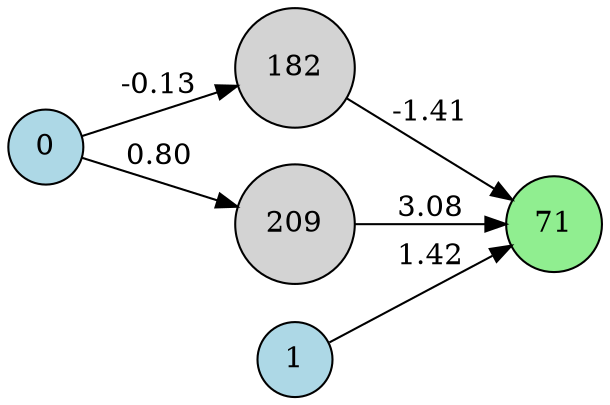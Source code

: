 digraph neat {
  rankdir=LR;
  node [shape=circle];
  node0 [label="0", style=filled, fillcolor=lightblue];
  node1 [label="1", style=filled, fillcolor=lightblue];
  node71 [label="71", style=filled, fillcolor=lightgreen];
  node182 [label="182", style=filled, fillcolor=lightgray];
  node209 [label="209", style=filled, fillcolor=lightgray];
  node1 -> node71 [label="1.42"];
  node0 -> node182 [label="-0.13"];
  node0 -> node209 [label="0.80"];
  node209 -> node71 [label="3.08"];
  node182 -> node71 [label="-1.41"];
}
